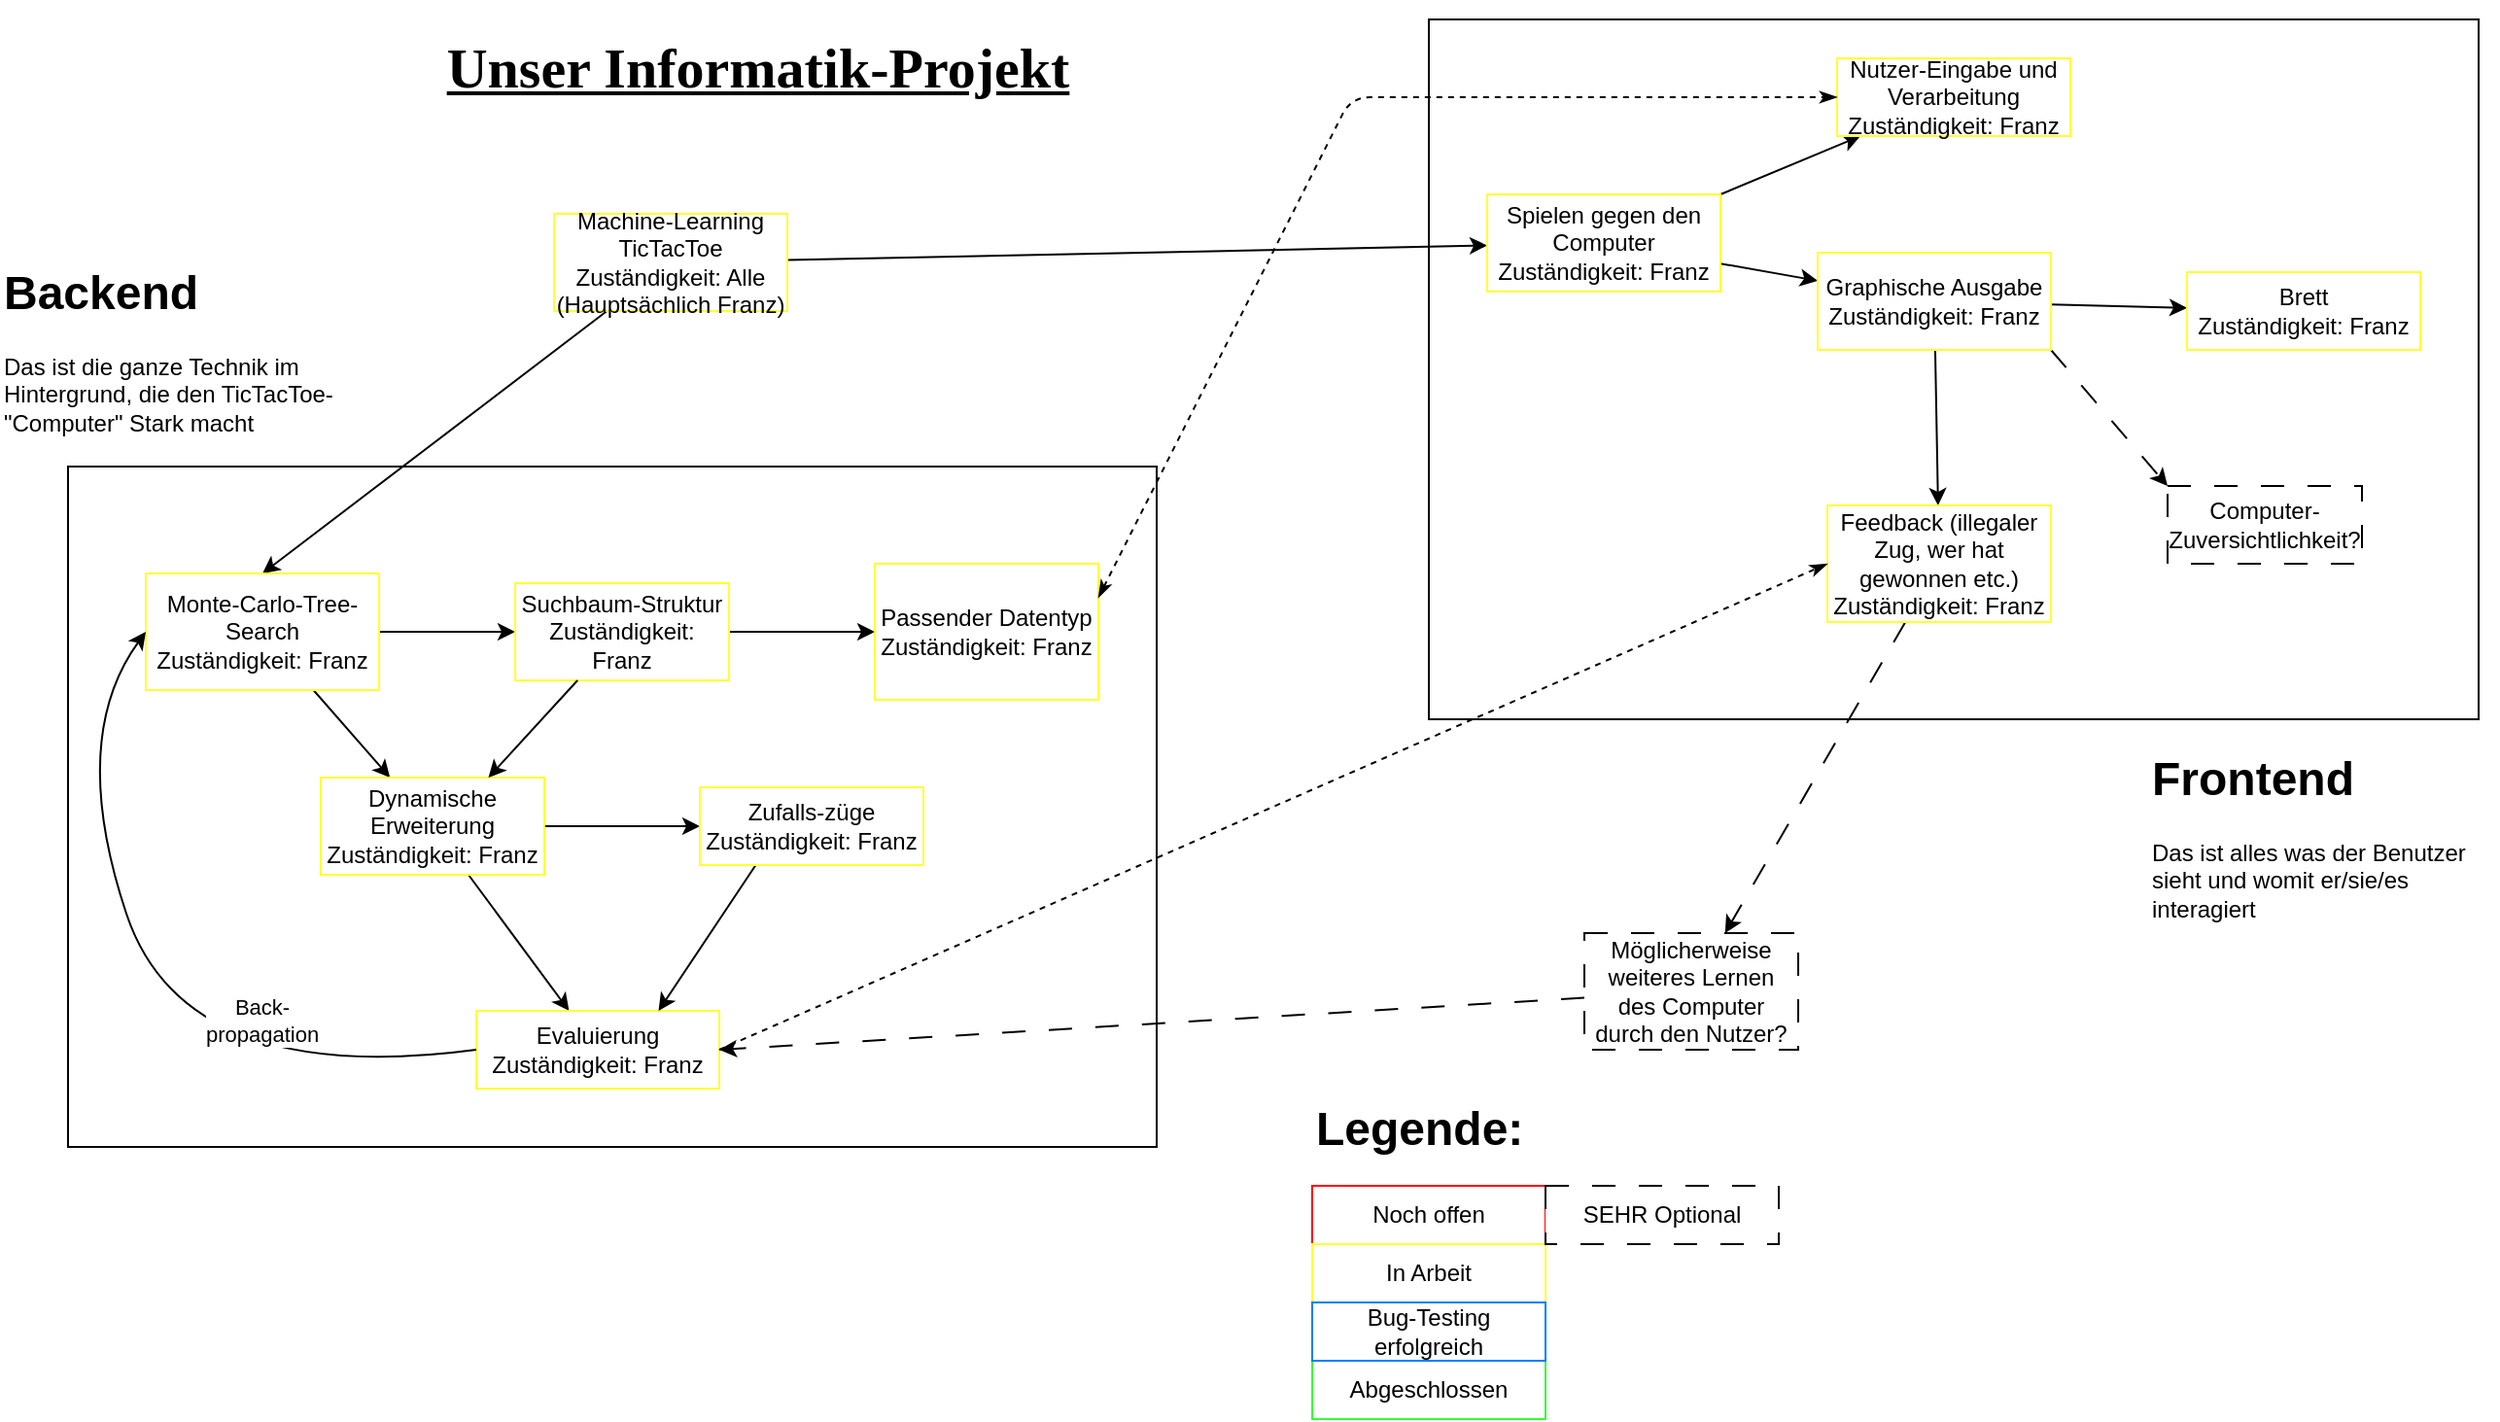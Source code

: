 <mxfile>
    <diagram id="MdrX_lar1-w-kcnfK0Eb" name="Page-1">
        <mxGraphModel dx="1104" dy="879" grid="1" gridSize="10" guides="1" tooltips="1" connect="1" arrows="1" fold="1" page="1" pageScale="1" pageWidth="3300" pageHeight="4681" math="0" shadow="0">
            <root>
                <mxCell id="0"/>
                <mxCell id="1" parent="0"/>
                <mxCell id="82" value="&lt;h1 style=&quot;margin-top: 0px;&quot;&gt;Legende:&lt;/h1&gt;" style="text;html=1;whiteSpace=wrap;overflow=hidden;rounded=0;" parent="1" vertex="1">
                    <mxGeometry x="750" y="570" width="180" height="120" as="geometry"/>
                </mxCell>
                <mxCell id="73" value="" style="rounded=0;whiteSpace=wrap;html=1;fillColor=none;" parent="1" vertex="1">
                    <mxGeometry x="110" y="250" width="560" height="350" as="geometry"/>
                </mxCell>
                <mxCell id="76" value="" style="rounded=0;whiteSpace=wrap;html=1;fillColor=none;" parent="1" vertex="1">
                    <mxGeometry x="810" y="20" width="540" height="360" as="geometry"/>
                </mxCell>
                <mxCell id="2" value="&lt;font face=&quot;Comic Sans MS&quot; style=&quot;font-size: 29px;&quot;&gt;&lt;b&gt;&lt;u&gt;Unser Informatik-Projekt&lt;/u&gt;&lt;/b&gt;&lt;/font&gt;" style="text;html=1;align=center;verticalAlign=middle;whiteSpace=wrap;rounded=0;fontFamily=Helvetica;fontSize=11;labelBackgroundColor=default;fillColor=none;glass=0;arcSize=0;shadow=0;" parent="1" vertex="1">
                    <mxGeometry x="220" y="10" width="490" height="70" as="geometry"/>
                </mxCell>
                <mxCell id="35" style="edgeStyle=none;html=1;entryX=0.5;entryY=0;entryDx=0;entryDy=0;" parent="1" source="33" target="34" edge="1">
                    <mxGeometry relative="1" as="geometry"/>
                </mxCell>
                <mxCell id="57" value="" style="edgeStyle=none;html=1;" parent="1" source="33" target="56" edge="1">
                    <mxGeometry relative="1" as="geometry"/>
                </mxCell>
                <mxCell id="33" value="Machine-Learning&lt;div&gt;TicTacToe&lt;/div&gt;&lt;div&gt;Zuständigkeit: Alle&lt;/div&gt;&lt;div&gt;(Hauptsächlich Franz)&lt;/div&gt;" style="whiteSpace=wrap;html=1;align=center;strokeColor=#FFFF33;" parent="1" vertex="1">
                    <mxGeometry x="360" y="120" width="120" height="50" as="geometry"/>
                </mxCell>
                <mxCell id="36" style="edgeStyle=none;html=1;exitX=1;exitY=0.5;exitDx=0;exitDy=0;" parent="1" source="34" target="37" edge="1">
                    <mxGeometry relative="1" as="geometry">
                        <mxPoint x="365" y="340" as="targetPoint"/>
                    </mxGeometry>
                </mxCell>
                <mxCell id="44" value="" style="edgeStyle=none;html=1;" parent="1" source="34" target="43" edge="1">
                    <mxGeometry relative="1" as="geometry"/>
                </mxCell>
                <mxCell id="34" value="Monte-Carlo-Tree-Search&lt;div&gt;Zuständigkeit: Franz&lt;/div&gt;" style="whiteSpace=wrap;html=1;align=center;strokeColor=#FFFF33;" parent="1" vertex="1">
                    <mxGeometry x="150" y="305" width="120" height="60" as="geometry"/>
                </mxCell>
                <mxCell id="40" value="" style="edgeStyle=none;html=1;" parent="1" source="37" target="39" edge="1">
                    <mxGeometry relative="1" as="geometry"/>
                </mxCell>
                <mxCell id="37" value="Suchbaum-Struktur&lt;div&gt;Zuständigkeit: Franz&lt;/div&gt;" style="whiteSpace=wrap;html=1;align=center;strokeColor=#FFFF33;" parent="1" vertex="1">
                    <mxGeometry x="340" y="310" width="110" height="50" as="geometry"/>
                </mxCell>
                <mxCell id="39" value="Passender Datentyp&lt;div&gt;Zuständigkeit: Franz&lt;/div&gt;" style="whiteSpace=wrap;html=1;align=center;strokeColor=#FFFF33;" parent="1" vertex="1">
                    <mxGeometry x="525" y="300" width="115" height="70" as="geometry"/>
                </mxCell>
                <mxCell id="48" value="" style="edgeStyle=none;html=1;" parent="1" source="43" target="47" edge="1">
                    <mxGeometry relative="1" as="geometry"/>
                </mxCell>
                <mxCell id="50" value="" style="edgeStyle=none;html=1;" parent="1" source="43" target="49" edge="1">
                    <mxGeometry relative="1" as="geometry"/>
                </mxCell>
                <mxCell id="43" value="Dynamische Erweiterung&lt;div&gt;Zuständigkeit: Franz&lt;/div&gt;" style="whiteSpace=wrap;html=1;align=center;strokeColor=#FFFF33;" parent="1" vertex="1">
                    <mxGeometry x="240" y="410" width="115" height="50" as="geometry"/>
                </mxCell>
                <mxCell id="45" style="edgeStyle=none;html=1;entryX=0.75;entryY=0;entryDx=0;entryDy=0;" parent="1" source="37" target="43" edge="1">
                    <mxGeometry relative="1" as="geometry">
                        <mxPoint x="305" y="420" as="targetPoint"/>
                    </mxGeometry>
                </mxCell>
                <mxCell id="47" value="Evaluierung&lt;div&gt;Zuständigkeit: Franz&lt;/div&gt;" style="whiteSpace=wrap;html=1;align=center;strokeColor=#FFFF33;" parent="1" vertex="1">
                    <mxGeometry x="320" y="530" width="125" height="40" as="geometry"/>
                </mxCell>
                <mxCell id="51" style="edgeStyle=none;html=1;exitX=0.25;exitY=1;exitDx=0;exitDy=0;entryX=0.75;entryY=0;entryDx=0;entryDy=0;" parent="1" source="49" target="47" edge="1">
                    <mxGeometry relative="1" as="geometry"/>
                </mxCell>
                <mxCell id="49" value="Zufalls-züge&lt;div&gt;Zuständigkeit: Franz&lt;/div&gt;" style="whiteSpace=wrap;html=1;align=center;strokeColor=#FFFF33;" parent="1" vertex="1">
                    <mxGeometry x="435" y="415" width="115" height="40" as="geometry"/>
                </mxCell>
                <mxCell id="53" value="" style="curved=1;endArrow=classic;html=1;exitX=0;exitY=0.5;exitDx=0;exitDy=0;entryX=0;entryY=0.5;entryDx=0;entryDy=0;" parent="1" source="47" target="34" edge="1">
                    <mxGeometry width="50" height="50" relative="1" as="geometry">
                        <mxPoint x="365" y="460" as="sourcePoint"/>
                        <mxPoint x="415" y="410" as="targetPoint"/>
                        <Array as="points">
                            <mxPoint x="170" y="570"/>
                            <mxPoint x="110" y="390"/>
                        </Array>
                    </mxGeometry>
                </mxCell>
                <mxCell id="54" value="Back-propagation" style="text;html=1;align=center;verticalAlign=middle;whiteSpace=wrap;rounded=0;fontFamily=Helvetica;fontSize=11;fontColor=default;labelBackgroundColor=default;" parent="1" vertex="1">
                    <mxGeometry x="180" y="520" width="60" height="30" as="geometry"/>
                </mxCell>
                <mxCell id="59" value="" style="edgeStyle=none;html=1;" parent="1" source="56" target="58" edge="1">
                    <mxGeometry relative="1" as="geometry"/>
                </mxCell>
                <mxCell id="63" value="" style="edgeStyle=none;html=1;" parent="1" source="56" target="62" edge="1">
                    <mxGeometry relative="1" as="geometry"/>
                </mxCell>
                <mxCell id="56" value="Spielen gegen den Computer&lt;div&gt;Zuständigkeit: Franz&lt;/div&gt;" style="whiteSpace=wrap;html=1;align=center;strokeColor=#FFFF33;" parent="1" vertex="1">
                    <mxGeometry x="840" y="110" width="120" height="50" as="geometry"/>
                </mxCell>
                <mxCell id="58" value="Nutzer-Eingabe und Verarbeitung&lt;div&gt;Zuständigkeit: Franz&lt;/div&gt;" style="whiteSpace=wrap;html=1;align=center;strokeColor=#FFFF33;" parent="1" vertex="1">
                    <mxGeometry x="1020" y="40" width="120" height="40" as="geometry"/>
                </mxCell>
                <mxCell id="60" value="" style="endArrow=classicThin;dashed=1;html=1;exitX=1;exitY=0.25;exitDx=0;exitDy=0;endFill=1;startArrow=classicThin;startFill=1;entryX=0;entryY=0.5;entryDx=0;entryDy=0;" parent="1" source="39" target="58" edge="1">
                    <mxGeometry width="50" height="50" relative="1" as="geometry">
                        <mxPoint x="745" y="240" as="sourcePoint"/>
                        <mxPoint x="770" y="110" as="targetPoint"/>
                        <Array as="points">
                            <mxPoint x="770" y="60"/>
                        </Array>
                    </mxGeometry>
                </mxCell>
                <mxCell id="65" value="" style="edgeStyle=none;html=1;" parent="1" source="62" target="64" edge="1">
                    <mxGeometry relative="1" as="geometry"/>
                </mxCell>
                <mxCell id="67" value="" style="edgeStyle=none;html=1;" parent="1" source="62" target="66" edge="1">
                    <mxGeometry relative="1" as="geometry"/>
                </mxCell>
                <mxCell id="68" style="edgeStyle=none;html=1;exitX=1;exitY=1;exitDx=0;exitDy=0;entryX=0;entryY=0;entryDx=0;entryDy=0;dashed=1;dashPattern=12 12;" parent="1" source="62" target="69" edge="1">
                    <mxGeometry relative="1" as="geometry">
                        <mxPoint x="1190" y="260" as="targetPoint"/>
                    </mxGeometry>
                </mxCell>
                <mxCell id="62" value="Graphische Ausgabe&lt;div&gt;Zuständigkeit: Franz&lt;/div&gt;" style="whiteSpace=wrap;html=1;align=center;strokeColor=#FFFF33;" parent="1" vertex="1">
                    <mxGeometry x="1010" y="140" width="120" height="50" as="geometry"/>
                </mxCell>
                <mxCell id="64" value="Brett&lt;div&gt;Zuständigkeit: Franz&lt;/div&gt;" style="whiteSpace=wrap;html=1;align=center;strokeColor=#FFFF33;" parent="1" vertex="1">
                    <mxGeometry x="1200" y="150" width="120" height="40" as="geometry"/>
                </mxCell>
                <mxCell id="79" value="" style="edgeStyle=none;html=1;dashed=1;dashPattern=12 12;" parent="1" source="66" target="78" edge="1">
                    <mxGeometry relative="1" as="geometry"/>
                </mxCell>
                <mxCell id="66" value="Feedback (illegaler Zug, wer hat gewonnen etc.)&lt;div&gt;Zuständigkeit: Franz&lt;/div&gt;" style="whiteSpace=wrap;html=1;align=center;strokeColor=#FFFF33;" parent="1" vertex="1">
                    <mxGeometry x="1015" y="270" width="115" height="60" as="geometry"/>
                </mxCell>
                <mxCell id="69" value="Computer-Zuversichtlichkeit?" style="whiteSpace=wrap;html=1;align=center;dashed=1;dashPattern=12 12;" parent="1" vertex="1">
                    <mxGeometry x="1190" y="260" width="100" height="40" as="geometry"/>
                </mxCell>
                <mxCell id="72" value="" style="endArrow=classicThin;dashed=1;html=1;exitX=1;exitY=0.5;exitDx=0;exitDy=0;entryX=0;entryY=0.5;entryDx=0;entryDy=0;endFill=1;" parent="1" source="47" target="66" edge="1">
                    <mxGeometry width="50" height="50" relative="1" as="geometry">
                        <mxPoint x="680" y="470" as="sourcePoint"/>
                        <mxPoint x="730" y="420" as="targetPoint"/>
                    </mxGeometry>
                </mxCell>
                <mxCell id="75" value="&lt;h1 style=&quot;margin-top: 0px;&quot;&gt;Backend&lt;/h1&gt;&lt;div&gt;Das ist die ganze Technik im Hintergrund, die den TicTacToe-&quot;Computer&quot; Stark macht&lt;/div&gt;" style="text;html=1;whiteSpace=wrap;overflow=hidden;rounded=0;" parent="1" vertex="1">
                    <mxGeometry x="75" y="140" width="180" height="120" as="geometry"/>
                </mxCell>
                <mxCell id="77" value="&lt;h1 style=&quot;margin-top: 0px;&quot;&gt;Frontend&lt;/h1&gt;&lt;div&gt;Das ist alles was der Benutzer sieht und womit er/sie/es interagiert&lt;/div&gt;" style="text;html=1;whiteSpace=wrap;overflow=hidden;rounded=0;" parent="1" vertex="1">
                    <mxGeometry x="1180" y="390" width="180" height="120" as="geometry"/>
                </mxCell>
                <mxCell id="80" style="edgeStyle=none;html=1;entryX=1;entryY=0.5;entryDx=0;entryDy=0;dashed=1;dashPattern=12 12;" parent="1" source="78" target="47" edge="1">
                    <mxGeometry relative="1" as="geometry">
                        <mxPoint x="800" y="540" as="targetPoint"/>
                    </mxGeometry>
                </mxCell>
                <mxCell id="78" value="Möglicherweise weiteres Lernen des Computer durch den Nutzer?" style="whiteSpace=wrap;html=1;align=center;dashed=1;dashPattern=12 12;" parent="1" vertex="1">
                    <mxGeometry x="890" y="490" width="110" height="60" as="geometry"/>
                </mxCell>
                <mxCell id="81" value="Noch offen" style="rounded=0;whiteSpace=wrap;html=1;strokeColor=#FF0000;" parent="1" vertex="1">
                    <mxGeometry x="750" y="620" width="120" height="30" as="geometry"/>
                </mxCell>
                <mxCell id="83" value="In Arbeit" style="rounded=0;whiteSpace=wrap;html=1;strokeColor=#FFFF33;" parent="1" vertex="1">
                    <mxGeometry x="750" y="650" width="120" height="30" as="geometry"/>
                </mxCell>
                <mxCell id="84" value="Abgeschlossen" style="rounded=0;whiteSpace=wrap;html=1;strokeColor=#33FF33;" parent="1" vertex="1">
                    <mxGeometry x="750" y="710" width="120" height="30" as="geometry"/>
                </mxCell>
                <mxCell id="85" value="Bug-Testing erfolgreich" style="rounded=0;whiteSpace=wrap;html=1;strokeColor=#007FFF;" parent="1" vertex="1">
                    <mxGeometry x="750" y="680" width="120" height="30" as="geometry"/>
                </mxCell>
                <mxCell id="86" value="SEHR Optional" style="rounded=0;whiteSpace=wrap;html=1;strokeColor=#000000;dashed=1;dashPattern=12 12;" parent="1" vertex="1">
                    <mxGeometry x="870" y="620" width="120" height="30" as="geometry"/>
                </mxCell>
            </root>
        </mxGraphModel>
    </diagram>
</mxfile>